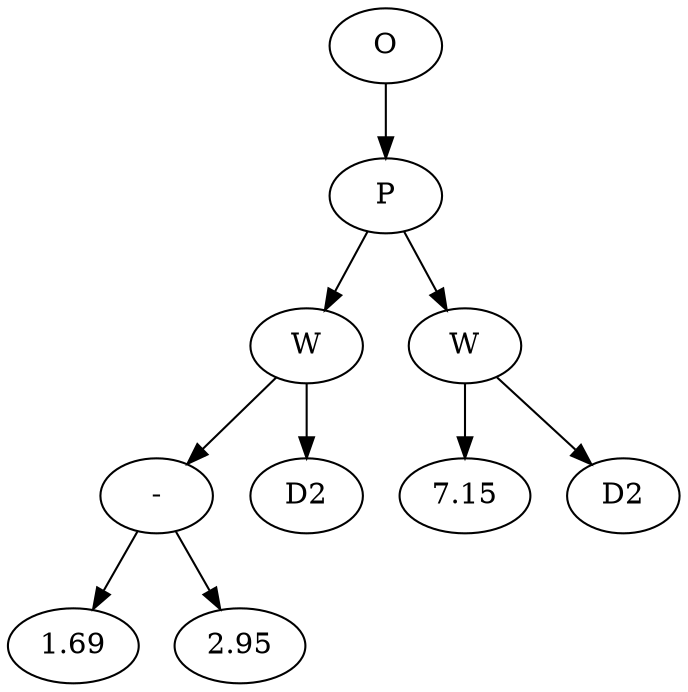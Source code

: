 // Tree
digraph {
	6735423 [label=O]
	6735424 [label=P]
	6735423 -> 6735424
	6735425 [label=W]
	6735424 -> 6735425
	6735426 [label="-"]
	6735425 -> 6735426
	6735427 [label=1.69]
	6735426 -> 6735427
	6735428 [label=2.95]
	6735426 -> 6735428
	6735429 [label=D2]
	6735425 -> 6735429
	6735430 [label=W]
	6735424 -> 6735430
	6735431 [label=7.15]
	6735430 -> 6735431
	6735432 [label=D2]
	6735430 -> 6735432
}
